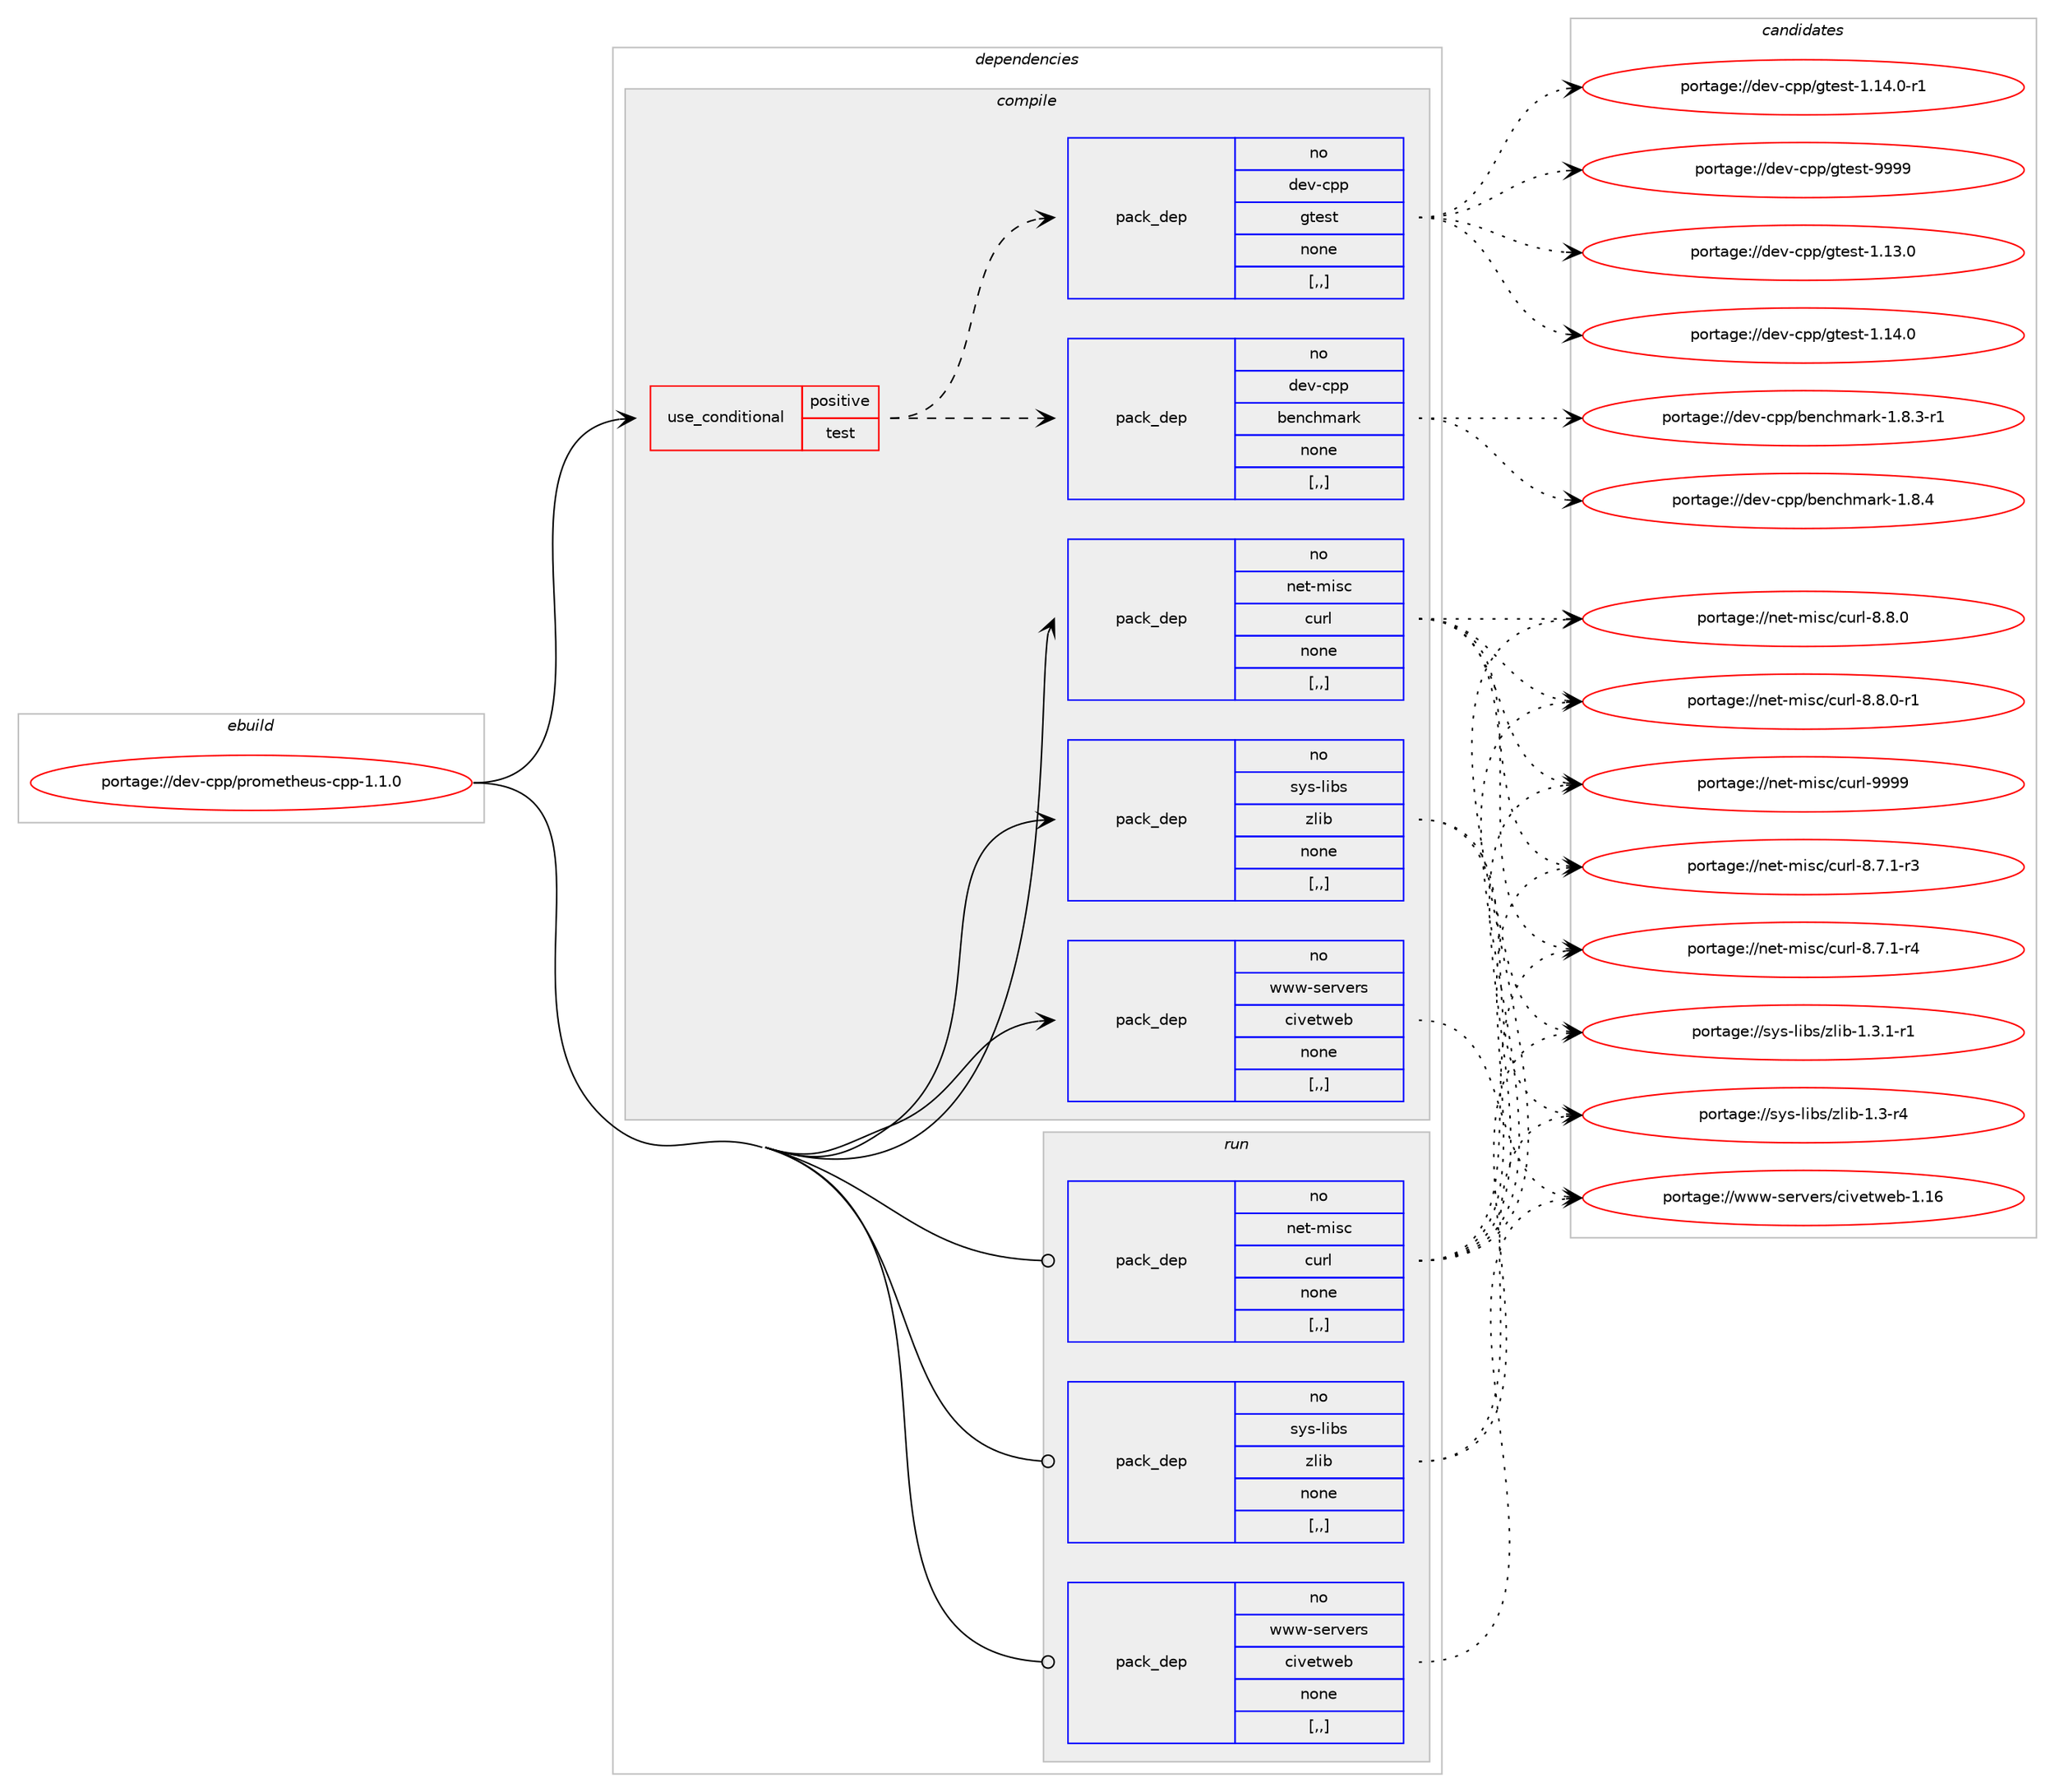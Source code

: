 digraph prolog {

# *************
# Graph options
# *************

newrank=true;
concentrate=true;
compound=true;
graph [rankdir=LR,fontname=Helvetica,fontsize=10,ranksep=1.5];#, ranksep=2.5, nodesep=0.2];
edge  [arrowhead=vee];
node  [fontname=Helvetica,fontsize=10];

# **********
# The ebuild
# **********

subgraph cluster_leftcol {
color=gray;
rank=same;
label=<<i>ebuild</i>>;
id [label="portage://dev-cpp/prometheus-cpp-1.1.0", color=red, width=4, href="../dev-cpp/prometheus-cpp-1.1.0.svg"];
}

# ****************
# The dependencies
# ****************

subgraph cluster_midcol {
color=gray;
label=<<i>dependencies</i>>;
subgraph cluster_compile {
fillcolor="#eeeeee";
style=filled;
label=<<i>compile</i>>;
subgraph cond16513 {
dependency63900 [label=<<TABLE BORDER="0" CELLBORDER="1" CELLSPACING="0" CELLPADDING="4"><TR><TD ROWSPAN="3" CELLPADDING="10">use_conditional</TD></TR><TR><TD>positive</TD></TR><TR><TD>test</TD></TR></TABLE>>, shape=none, color=red];
subgraph pack46495 {
dependency63901 [label=<<TABLE BORDER="0" CELLBORDER="1" CELLSPACING="0" CELLPADDING="4" WIDTH="220"><TR><TD ROWSPAN="6" CELLPADDING="30">pack_dep</TD></TR><TR><TD WIDTH="110">no</TD></TR><TR><TD>dev-cpp</TD></TR><TR><TD>benchmark</TD></TR><TR><TD>none</TD></TR><TR><TD>[,,]</TD></TR></TABLE>>, shape=none, color=blue];
}
dependency63900:e -> dependency63901:w [weight=20,style="dashed",arrowhead="vee"];
subgraph pack46496 {
dependency63902 [label=<<TABLE BORDER="0" CELLBORDER="1" CELLSPACING="0" CELLPADDING="4" WIDTH="220"><TR><TD ROWSPAN="6" CELLPADDING="30">pack_dep</TD></TR><TR><TD WIDTH="110">no</TD></TR><TR><TD>dev-cpp</TD></TR><TR><TD>gtest</TD></TR><TR><TD>none</TD></TR><TR><TD>[,,]</TD></TR></TABLE>>, shape=none, color=blue];
}
dependency63900:e -> dependency63902:w [weight=20,style="dashed",arrowhead="vee"];
}
id:e -> dependency63900:w [weight=20,style="solid",arrowhead="vee"];
subgraph pack46497 {
dependency63903 [label=<<TABLE BORDER="0" CELLBORDER="1" CELLSPACING="0" CELLPADDING="4" WIDTH="220"><TR><TD ROWSPAN="6" CELLPADDING="30">pack_dep</TD></TR><TR><TD WIDTH="110">no</TD></TR><TR><TD>net-misc</TD></TR><TR><TD>curl</TD></TR><TR><TD>none</TD></TR><TR><TD>[,,]</TD></TR></TABLE>>, shape=none, color=blue];
}
id:e -> dependency63903:w [weight=20,style="solid",arrowhead="vee"];
subgraph pack46498 {
dependency63904 [label=<<TABLE BORDER="0" CELLBORDER="1" CELLSPACING="0" CELLPADDING="4" WIDTH="220"><TR><TD ROWSPAN="6" CELLPADDING="30">pack_dep</TD></TR><TR><TD WIDTH="110">no</TD></TR><TR><TD>sys-libs</TD></TR><TR><TD>zlib</TD></TR><TR><TD>none</TD></TR><TR><TD>[,,]</TD></TR></TABLE>>, shape=none, color=blue];
}
id:e -> dependency63904:w [weight=20,style="solid",arrowhead="vee"];
subgraph pack46499 {
dependency63905 [label=<<TABLE BORDER="0" CELLBORDER="1" CELLSPACING="0" CELLPADDING="4" WIDTH="220"><TR><TD ROWSPAN="6" CELLPADDING="30">pack_dep</TD></TR><TR><TD WIDTH="110">no</TD></TR><TR><TD>www-servers</TD></TR><TR><TD>civetweb</TD></TR><TR><TD>none</TD></TR><TR><TD>[,,]</TD></TR></TABLE>>, shape=none, color=blue];
}
id:e -> dependency63905:w [weight=20,style="solid",arrowhead="vee"];
}
subgraph cluster_compileandrun {
fillcolor="#eeeeee";
style=filled;
label=<<i>compile and run</i>>;
}
subgraph cluster_run {
fillcolor="#eeeeee";
style=filled;
label=<<i>run</i>>;
subgraph pack46500 {
dependency63906 [label=<<TABLE BORDER="0" CELLBORDER="1" CELLSPACING="0" CELLPADDING="4" WIDTH="220"><TR><TD ROWSPAN="6" CELLPADDING="30">pack_dep</TD></TR><TR><TD WIDTH="110">no</TD></TR><TR><TD>net-misc</TD></TR><TR><TD>curl</TD></TR><TR><TD>none</TD></TR><TR><TD>[,,]</TD></TR></TABLE>>, shape=none, color=blue];
}
id:e -> dependency63906:w [weight=20,style="solid",arrowhead="odot"];
subgraph pack46501 {
dependency63907 [label=<<TABLE BORDER="0" CELLBORDER="1" CELLSPACING="0" CELLPADDING="4" WIDTH="220"><TR><TD ROWSPAN="6" CELLPADDING="30">pack_dep</TD></TR><TR><TD WIDTH="110">no</TD></TR><TR><TD>sys-libs</TD></TR><TR><TD>zlib</TD></TR><TR><TD>none</TD></TR><TR><TD>[,,]</TD></TR></TABLE>>, shape=none, color=blue];
}
id:e -> dependency63907:w [weight=20,style="solid",arrowhead="odot"];
subgraph pack46502 {
dependency63908 [label=<<TABLE BORDER="0" CELLBORDER="1" CELLSPACING="0" CELLPADDING="4" WIDTH="220"><TR><TD ROWSPAN="6" CELLPADDING="30">pack_dep</TD></TR><TR><TD WIDTH="110">no</TD></TR><TR><TD>www-servers</TD></TR><TR><TD>civetweb</TD></TR><TR><TD>none</TD></TR><TR><TD>[,,]</TD></TR></TABLE>>, shape=none, color=blue];
}
id:e -> dependency63908:w [weight=20,style="solid",arrowhead="odot"];
}
}

# **************
# The candidates
# **************

subgraph cluster_choices {
rank=same;
color=gray;
label=<<i>candidates</i>>;

subgraph choice46495 {
color=black;
nodesep=1;
choice1001011184599112112479810111099104109971141074549465646514511449 [label="portage://dev-cpp/benchmark-1.8.3-r1", color=red, width=4,href="../dev-cpp/benchmark-1.8.3-r1.svg"];
choice100101118459911211247981011109910410997114107454946564652 [label="portage://dev-cpp/benchmark-1.8.4", color=red, width=4,href="../dev-cpp/benchmark-1.8.4.svg"];
dependency63901:e -> choice1001011184599112112479810111099104109971141074549465646514511449:w [style=dotted,weight="100"];
dependency63901:e -> choice100101118459911211247981011109910410997114107454946564652:w [style=dotted,weight="100"];
}
subgraph choice46496 {
color=black;
nodesep=1;
choice10010111845991121124710311610111511645494649514648 [label="portage://dev-cpp/gtest-1.13.0", color=red, width=4,href="../dev-cpp/gtest-1.13.0.svg"];
choice10010111845991121124710311610111511645494649524648 [label="portage://dev-cpp/gtest-1.14.0", color=red, width=4,href="../dev-cpp/gtest-1.14.0.svg"];
choice100101118459911211247103116101115116454946495246484511449 [label="portage://dev-cpp/gtest-1.14.0-r1", color=red, width=4,href="../dev-cpp/gtest-1.14.0-r1.svg"];
choice1001011184599112112471031161011151164557575757 [label="portage://dev-cpp/gtest-9999", color=red, width=4,href="../dev-cpp/gtest-9999.svg"];
dependency63902:e -> choice10010111845991121124710311610111511645494649514648:w [style=dotted,weight="100"];
dependency63902:e -> choice10010111845991121124710311610111511645494649524648:w [style=dotted,weight="100"];
dependency63902:e -> choice100101118459911211247103116101115116454946495246484511449:w [style=dotted,weight="100"];
dependency63902:e -> choice1001011184599112112471031161011151164557575757:w [style=dotted,weight="100"];
}
subgraph choice46497 {
color=black;
nodesep=1;
choice110101116451091051159947991171141084556465546494511451 [label="portage://net-misc/curl-8.7.1-r3", color=red, width=4,href="../net-misc/curl-8.7.1-r3.svg"];
choice110101116451091051159947991171141084556465546494511452 [label="portage://net-misc/curl-8.7.1-r4", color=red, width=4,href="../net-misc/curl-8.7.1-r4.svg"];
choice11010111645109105115994799117114108455646564648 [label="portage://net-misc/curl-8.8.0", color=red, width=4,href="../net-misc/curl-8.8.0.svg"];
choice110101116451091051159947991171141084556465646484511449 [label="portage://net-misc/curl-8.8.0-r1", color=red, width=4,href="../net-misc/curl-8.8.0-r1.svg"];
choice110101116451091051159947991171141084557575757 [label="portage://net-misc/curl-9999", color=red, width=4,href="../net-misc/curl-9999.svg"];
dependency63903:e -> choice110101116451091051159947991171141084556465546494511451:w [style=dotted,weight="100"];
dependency63903:e -> choice110101116451091051159947991171141084556465546494511452:w [style=dotted,weight="100"];
dependency63903:e -> choice11010111645109105115994799117114108455646564648:w [style=dotted,weight="100"];
dependency63903:e -> choice110101116451091051159947991171141084556465646484511449:w [style=dotted,weight="100"];
dependency63903:e -> choice110101116451091051159947991171141084557575757:w [style=dotted,weight="100"];
}
subgraph choice46498 {
color=black;
nodesep=1;
choice11512111545108105981154712210810598454946514511452 [label="portage://sys-libs/zlib-1.3-r4", color=red, width=4,href="../sys-libs/zlib-1.3-r4.svg"];
choice115121115451081059811547122108105984549465146494511449 [label="portage://sys-libs/zlib-1.3.1-r1", color=red, width=4,href="../sys-libs/zlib-1.3.1-r1.svg"];
dependency63904:e -> choice11512111545108105981154712210810598454946514511452:w [style=dotted,weight="100"];
dependency63904:e -> choice115121115451081059811547122108105984549465146494511449:w [style=dotted,weight="100"];
}
subgraph choice46499 {
color=black;
nodesep=1;
choice119119119451151011141181011141154799105118101116119101984549464954 [label="portage://www-servers/civetweb-1.16", color=red, width=4,href="../www-servers/civetweb-1.16.svg"];
dependency63905:e -> choice119119119451151011141181011141154799105118101116119101984549464954:w [style=dotted,weight="100"];
}
subgraph choice46500 {
color=black;
nodesep=1;
choice110101116451091051159947991171141084556465546494511451 [label="portage://net-misc/curl-8.7.1-r3", color=red, width=4,href="../net-misc/curl-8.7.1-r3.svg"];
choice110101116451091051159947991171141084556465546494511452 [label="portage://net-misc/curl-8.7.1-r4", color=red, width=4,href="../net-misc/curl-8.7.1-r4.svg"];
choice11010111645109105115994799117114108455646564648 [label="portage://net-misc/curl-8.8.0", color=red, width=4,href="../net-misc/curl-8.8.0.svg"];
choice110101116451091051159947991171141084556465646484511449 [label="portage://net-misc/curl-8.8.0-r1", color=red, width=4,href="../net-misc/curl-8.8.0-r1.svg"];
choice110101116451091051159947991171141084557575757 [label="portage://net-misc/curl-9999", color=red, width=4,href="../net-misc/curl-9999.svg"];
dependency63906:e -> choice110101116451091051159947991171141084556465546494511451:w [style=dotted,weight="100"];
dependency63906:e -> choice110101116451091051159947991171141084556465546494511452:w [style=dotted,weight="100"];
dependency63906:e -> choice11010111645109105115994799117114108455646564648:w [style=dotted,weight="100"];
dependency63906:e -> choice110101116451091051159947991171141084556465646484511449:w [style=dotted,weight="100"];
dependency63906:e -> choice110101116451091051159947991171141084557575757:w [style=dotted,weight="100"];
}
subgraph choice46501 {
color=black;
nodesep=1;
choice11512111545108105981154712210810598454946514511452 [label="portage://sys-libs/zlib-1.3-r4", color=red, width=4,href="../sys-libs/zlib-1.3-r4.svg"];
choice115121115451081059811547122108105984549465146494511449 [label="portage://sys-libs/zlib-1.3.1-r1", color=red, width=4,href="../sys-libs/zlib-1.3.1-r1.svg"];
dependency63907:e -> choice11512111545108105981154712210810598454946514511452:w [style=dotted,weight="100"];
dependency63907:e -> choice115121115451081059811547122108105984549465146494511449:w [style=dotted,weight="100"];
}
subgraph choice46502 {
color=black;
nodesep=1;
choice119119119451151011141181011141154799105118101116119101984549464954 [label="portage://www-servers/civetweb-1.16", color=red, width=4,href="../www-servers/civetweb-1.16.svg"];
dependency63908:e -> choice119119119451151011141181011141154799105118101116119101984549464954:w [style=dotted,weight="100"];
}
}

}
